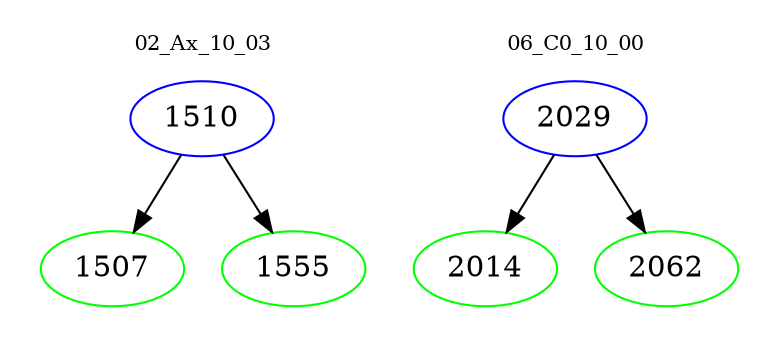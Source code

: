 digraph{
subgraph cluster_0 {
color = white
label = "02_Ax_10_03";
fontsize=10;
T0_1510 [label="1510", color="blue"]
T0_1510 -> T0_1507 [color="black"]
T0_1507 [label="1507", color="green"]
T0_1510 -> T0_1555 [color="black"]
T0_1555 [label="1555", color="green"]
}
subgraph cluster_1 {
color = white
label = "06_C0_10_00";
fontsize=10;
T1_2029 [label="2029", color="blue"]
T1_2029 -> T1_2014 [color="black"]
T1_2014 [label="2014", color="green"]
T1_2029 -> T1_2062 [color="black"]
T1_2062 [label="2062", color="green"]
}
}
